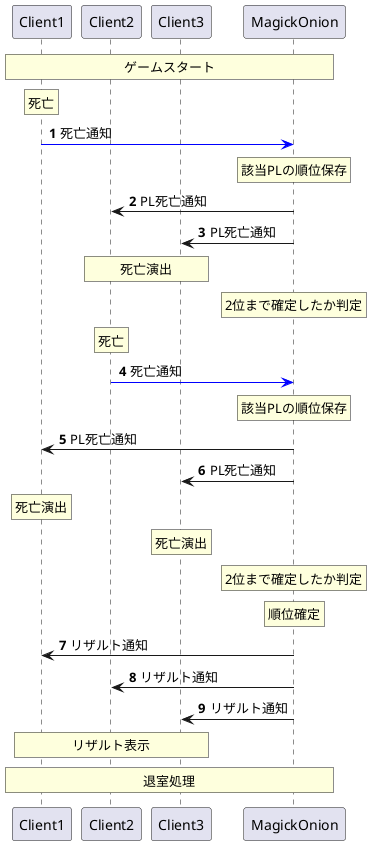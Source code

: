 @startuml
'https://plantuml.com/sequence-diagram

participant Client1
participant Client2
participant Client3
participant MagickOnion

autonumber

rnote over Client1,MagickOnion : ゲームスタート

rnote over Client1:死亡
Client1 -[#blue]> MagickOnion : 死亡通知
rnote over MagickOnion:該当PLの順位保存
Client2 <- MagickOnion : PL死亡通知
Client3 <- MagickOnion : PL死亡通知
rnote over Client2,Client3:死亡演出
rnote over MagickOnion:2位まで確定したか判定

rnote over Client2:死亡
Client2 -[#blue]> MagickOnion : 死亡通知
rnote over MagickOnion:該当PLの順位保存
Client1 <- MagickOnion : PL死亡通知
Client3 <- MagickOnion : PL死亡通知
rnote over Client1:死亡演出
rnote over Client3:死亡演出
rnote over MagickOnion:2位まで確定したか判定

rnote over MagickOnion:順位確定
Client1 <- MagickOnion : リザルト通知
Client2 <- MagickOnion : リザルト通知
Client3 <- MagickOnion : リザルト通知
rnote over Client1,Client3 : リザルト表示

rnote over Client1,MagickOnion : 退室処理

@enduml